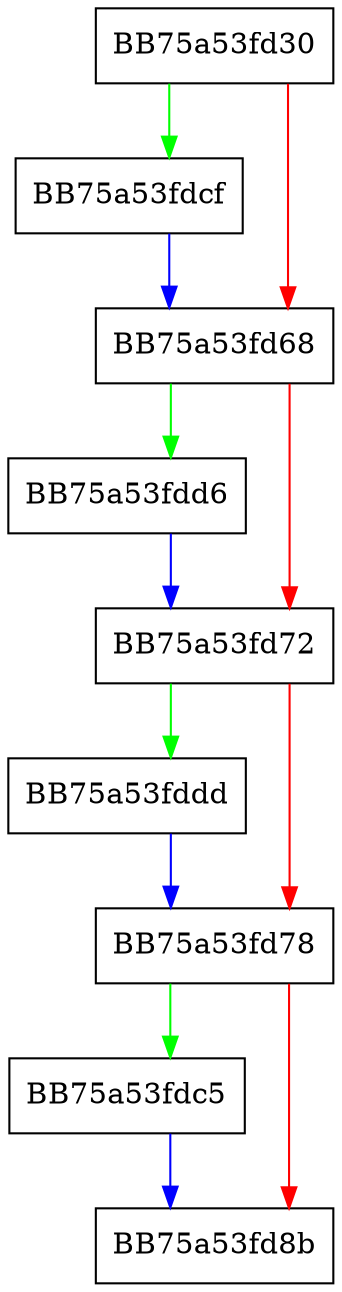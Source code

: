digraph RpfAPI_SSFFindClose {
  node [shape="box"];
  graph [splines=ortho];
  BB75a53fd30 -> BB75a53fdcf [color="green"];
  BB75a53fd30 -> BB75a53fd68 [color="red"];
  BB75a53fd68 -> BB75a53fdd6 [color="green"];
  BB75a53fd68 -> BB75a53fd72 [color="red"];
  BB75a53fd72 -> BB75a53fddd [color="green"];
  BB75a53fd72 -> BB75a53fd78 [color="red"];
  BB75a53fd78 -> BB75a53fdc5 [color="green"];
  BB75a53fd78 -> BB75a53fd8b [color="red"];
  BB75a53fdc5 -> BB75a53fd8b [color="blue"];
  BB75a53fdcf -> BB75a53fd68 [color="blue"];
  BB75a53fdd6 -> BB75a53fd72 [color="blue"];
  BB75a53fddd -> BB75a53fd78 [color="blue"];
}